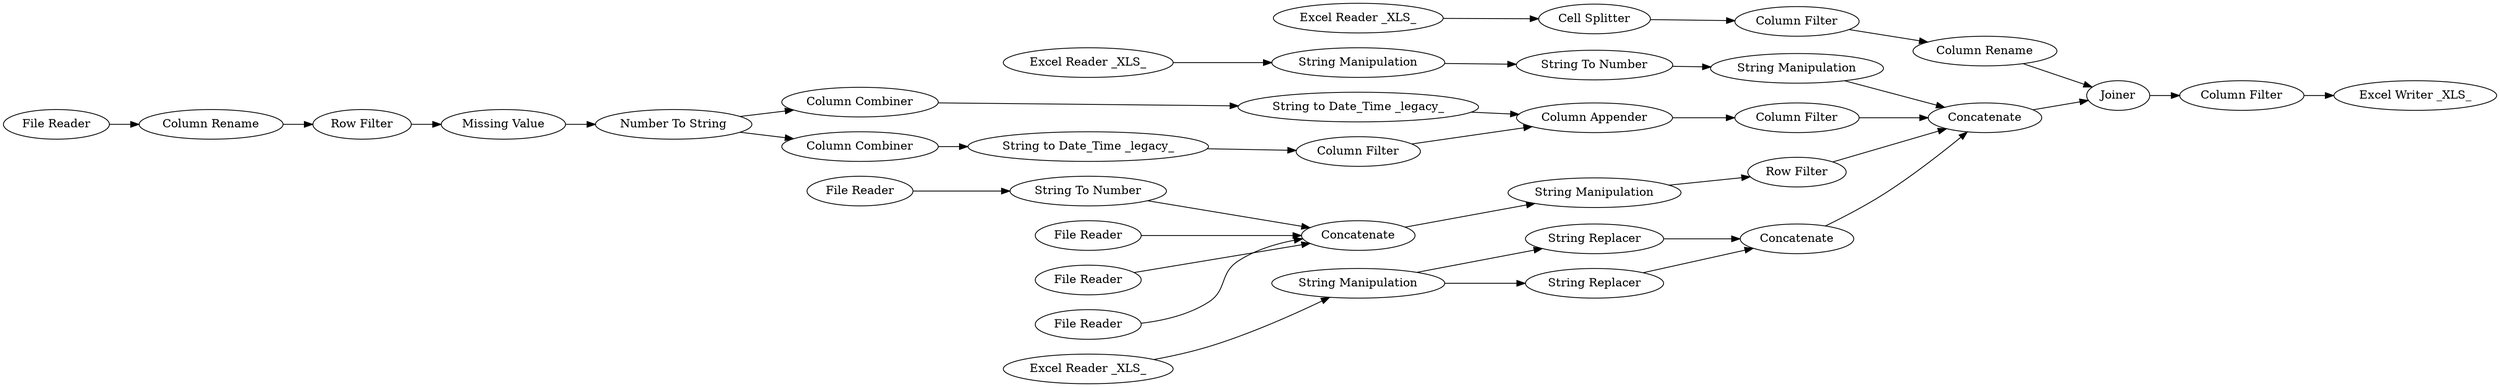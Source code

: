 digraph {
	13 -> 15
	24 -> 26
	20 -> 21
	5 -> 16
	46 -> 8
	30 -> 47
	15 -> 47
	8 -> 9
	23 -> 24
	34 -> 35
	2 -> 8
	22 -> 23
	18 -> 19
	4 -> 8
	27 -> 47
	29 -> 30
	7 -> 28
	47 -> 36
	14 -> 15
	26 -> 27
	17 -> 18
	37 -> 38
	21 -> 26
	33 -> 34
	19 -> 22
	35 -> 36
	11 -> 13
	36 -> 37
	12 -> 11
	1 -> 46
	32 -> 33
	10 -> 47
	3 -> 8
	11 -> 14
	19 -> 20
	9 -> 10
	16 -> 17
	28 -> 29
	27 [label="Column Filter"]
	7 [label="Excel Reader _XLS_"]
	9 [label="String Manipulation"]
	18 [label="Missing Value"]
	21 [label="String to Date_Time _legacy_"]
	26 [label="Column Appender"]
	8 [label=Concatenate]
	32 [label="Excel Reader _XLS_"]
	17 [label="Row Filter"]
	3 [label="File Reader"]
	19 [label="Number To String"]
	24 [label="Column Filter"]
	15 [label=Concatenate]
	12 [label="Excel Reader _XLS_"]
	10 [label="Row Filter"]
	16 [label="Column Rename"]
	1 [label="File Reader"]
	22 [label="Column Combiner"]
	28 [label="String Manipulation"]
	11 [label="String Manipulation"]
	4 [label="File Reader"]
	47 [label=Concatenate]
	23 [label="String to Date_Time _legacy_"]
	14 [label="String Replacer"]
	38 [label="Excel Writer _XLS_"]
	5 [label="File Reader"]
	13 [label="String Replacer"]
	20 [label="Column Combiner"]
	35 [label="Column Rename"]
	34 [label="Column Filter"]
	29 [label="String To Number"]
	36 [label=Joiner]
	46 [label="String To Number"]
	33 [label="Cell Splitter"]
	30 [label="String Manipulation"]
	2 [label="File Reader"]
	37 [label="Column Filter"]
	rankdir=LR
}
